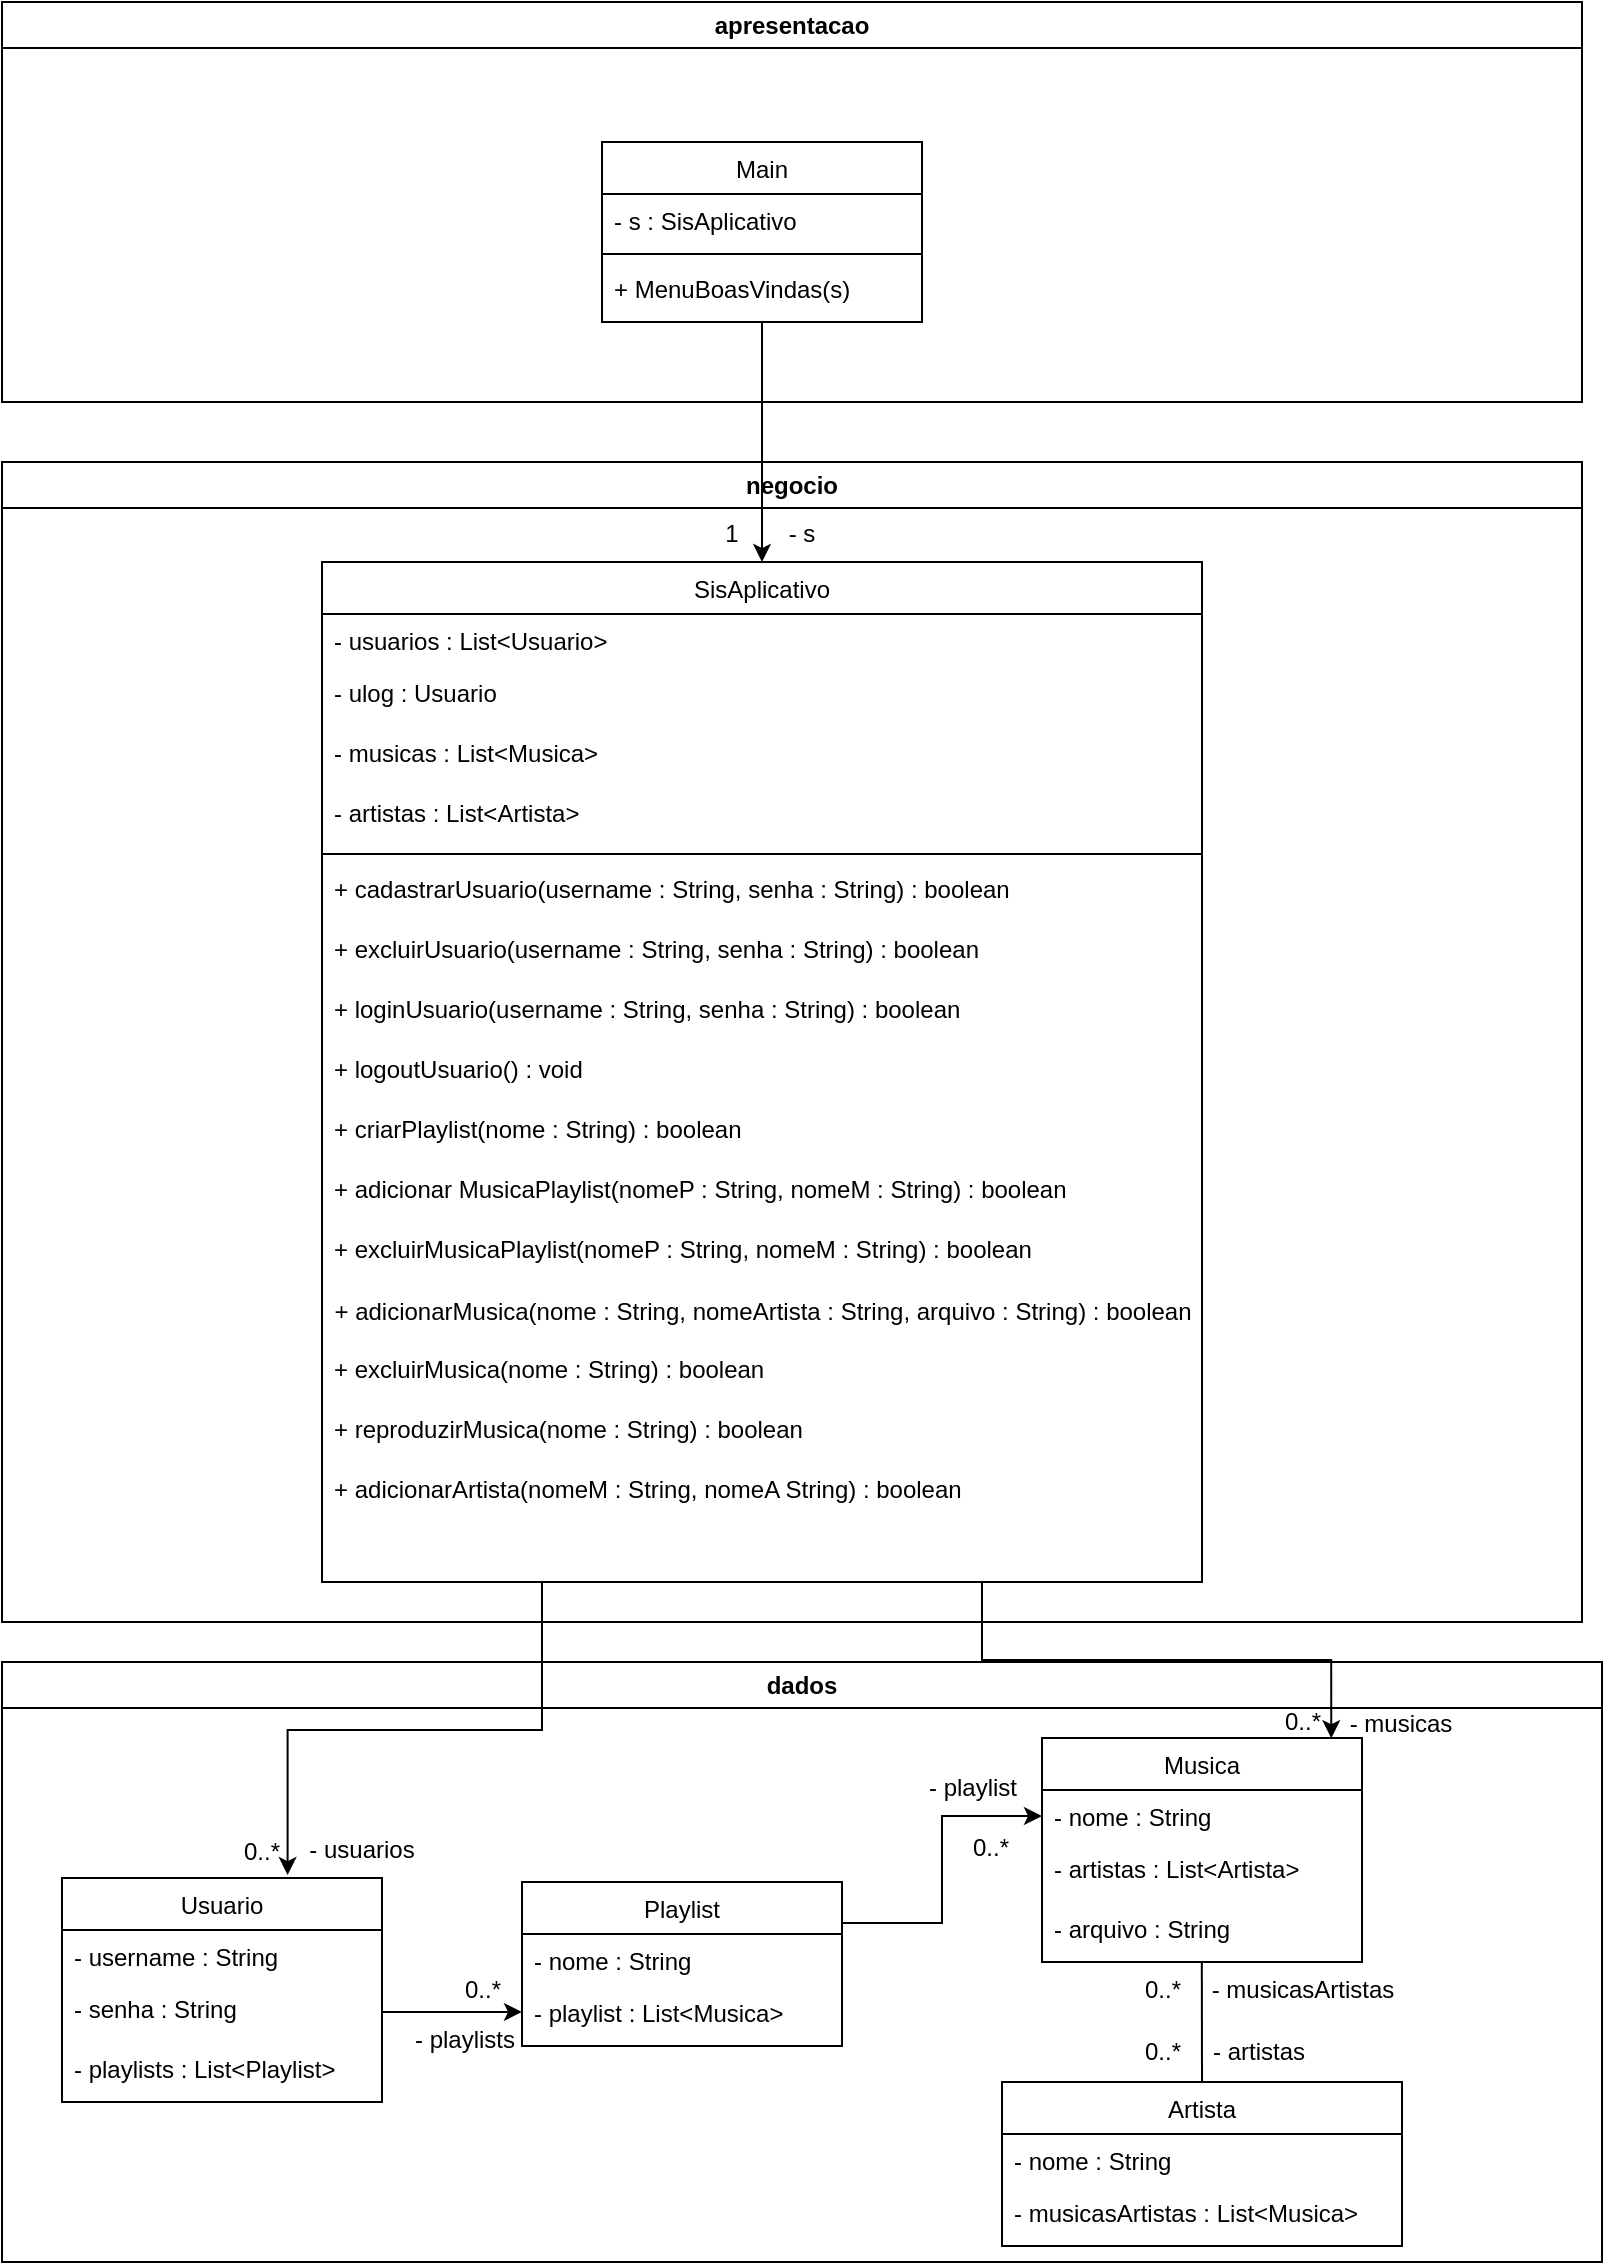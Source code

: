 <mxfile version="20.5.3" type="github">
  <diagram id="C5RBs43oDa-KdzZeNtuy" name="Page-1">
    <mxGraphModel dx="836" dy="466" grid="1" gridSize="10" guides="1" tooltips="1" connect="1" arrows="1" fold="1" page="1" pageScale="1" pageWidth="827" pageHeight="1169" math="0" shadow="0">
      <root>
        <mxCell id="WIyWlLk6GJQsqaUBKTNV-0" />
        <mxCell id="WIyWlLk6GJQsqaUBKTNV-1" parent="WIyWlLk6GJQsqaUBKTNV-0" />
        <mxCell id="aUtu-Hw8zfEPGe_YuFi0-15" value="dados" style="swimlane;whiteSpace=wrap;html=1;" vertex="1" parent="WIyWlLk6GJQsqaUBKTNV-1">
          <mxGeometry x="20" y="850" width="800" height="300" as="geometry" />
        </mxCell>
        <mxCell id="aUtu-Hw8zfEPGe_YuFi0-12" value="Musica" style="swimlane;fontStyle=0;align=center;verticalAlign=top;childLayout=stackLayout;horizontal=1;startSize=26;horizontalStack=0;resizeParent=1;resizeLast=0;collapsible=1;marginBottom=0;rounded=0;shadow=0;strokeWidth=1;" vertex="1" parent="aUtu-Hw8zfEPGe_YuFi0-15">
          <mxGeometry x="520" y="38" width="160" height="112" as="geometry">
            <mxRectangle x="340" y="380" width="170" height="26" as="alternateBounds" />
          </mxGeometry>
        </mxCell>
        <mxCell id="aUtu-Hw8zfEPGe_YuFi0-13" value="- nome : String" style="text;align=left;verticalAlign=top;spacingLeft=4;spacingRight=4;overflow=hidden;rotatable=0;points=[[0,0.5],[1,0.5]];portConstraint=eastwest;" vertex="1" parent="aUtu-Hw8zfEPGe_YuFi0-12">
          <mxGeometry y="26" width="160" height="26" as="geometry" />
        </mxCell>
        <mxCell id="aUtu-Hw8zfEPGe_YuFi0-30" value="- artistas : List&lt;Artista&gt;" style="text;align=left;verticalAlign=top;resizable=0;points=[];autosize=1;strokeColor=none;fillColor=none;spacingLeft=4;spacingRight=4;" vertex="1" parent="aUtu-Hw8zfEPGe_YuFi0-12">
          <mxGeometry y="52" width="160" height="30" as="geometry" />
        </mxCell>
        <mxCell id="aUtu-Hw8zfEPGe_YuFi0-31" value="- arquivo : String" style="text;align=left;verticalAlign=top;resizable=0;points=[];autosize=1;strokeColor=none;fillColor=none;spacingLeft=4;spacingRight=4;" vertex="1" parent="aUtu-Hw8zfEPGe_YuFi0-12">
          <mxGeometry y="82" width="160" height="30" as="geometry" />
        </mxCell>
        <mxCell id="aUtu-Hw8zfEPGe_YuFi0-123" style="edgeStyle=orthogonalEdgeStyle;rounded=0;orthogonalLoop=1;jettySize=auto;html=1;exitX=1;exitY=0.25;exitDx=0;exitDy=0;" edge="1" parent="aUtu-Hw8zfEPGe_YuFi0-15" source="aUtu-Hw8zfEPGe_YuFi0-9" target="aUtu-Hw8zfEPGe_YuFi0-13">
          <mxGeometry relative="1" as="geometry" />
        </mxCell>
        <mxCell id="aUtu-Hw8zfEPGe_YuFi0-9" value="Playlist" style="swimlane;fontStyle=0;align=center;verticalAlign=top;childLayout=stackLayout;horizontal=1;startSize=26;horizontalStack=0;resizeParent=1;resizeLast=0;collapsible=1;marginBottom=0;rounded=0;shadow=0;strokeWidth=1;" vertex="1" parent="aUtu-Hw8zfEPGe_YuFi0-15">
          <mxGeometry x="260" y="110" width="160" height="82" as="geometry">
            <mxRectangle x="340" y="380" width="170" height="26" as="alternateBounds" />
          </mxGeometry>
        </mxCell>
        <mxCell id="aUtu-Hw8zfEPGe_YuFi0-10" value="- nome : String" style="text;align=left;verticalAlign=top;spacingLeft=4;spacingRight=4;overflow=hidden;rotatable=0;points=[[0,0.5],[1,0.5]];portConstraint=eastwest;" vertex="1" parent="aUtu-Hw8zfEPGe_YuFi0-9">
          <mxGeometry y="26" width="160" height="26" as="geometry" />
        </mxCell>
        <mxCell id="aUtu-Hw8zfEPGe_YuFi0-32" value="- playlist : List&lt;Musica&gt;" style="text;align=left;verticalAlign=top;resizable=0;points=[];autosize=1;strokeColor=none;fillColor=none;spacingLeft=4;spacingRight=4;" vertex="1" parent="aUtu-Hw8zfEPGe_YuFi0-9">
          <mxGeometry y="52" width="160" height="30" as="geometry" />
        </mxCell>
        <mxCell id="aUtu-Hw8zfEPGe_YuFi0-6" value="Usuario" style="swimlane;fontStyle=0;align=center;verticalAlign=top;childLayout=stackLayout;horizontal=1;startSize=26;horizontalStack=0;resizeParent=1;resizeLast=0;collapsible=1;marginBottom=0;rounded=0;shadow=0;strokeWidth=1;" vertex="1" parent="aUtu-Hw8zfEPGe_YuFi0-15">
          <mxGeometry x="30" y="108" width="160" height="112" as="geometry">
            <mxRectangle x="340" y="380" width="170" height="26" as="alternateBounds" />
          </mxGeometry>
        </mxCell>
        <mxCell id="aUtu-Hw8zfEPGe_YuFi0-7" value="- username : String" style="text;align=left;verticalAlign=top;spacingLeft=4;spacingRight=4;overflow=hidden;rotatable=0;points=[[0,0.5],[1,0.5]];portConstraint=eastwest;" vertex="1" parent="aUtu-Hw8zfEPGe_YuFi0-6">
          <mxGeometry y="26" width="160" height="26" as="geometry" />
        </mxCell>
        <mxCell id="aUtu-Hw8zfEPGe_YuFi0-44" value="- senha : String&#xa;" style="text;align=left;verticalAlign=top;resizable=0;points=[];autosize=1;strokeColor=none;fillColor=none;spacingLeft=4;spacingRight=4;" vertex="1" parent="aUtu-Hw8zfEPGe_YuFi0-6">
          <mxGeometry y="52" width="160" height="30" as="geometry" />
        </mxCell>
        <mxCell id="aUtu-Hw8zfEPGe_YuFi0-45" value="- playlists : List&amp;lt;Playlist&amp;gt;" style="text;html=1;align=left;verticalAlign=top;resizable=0;points=[];autosize=1;strokeColor=none;fillColor=none;spacingLeft=4;spacingRight=4;" vertex="1" parent="aUtu-Hw8zfEPGe_YuFi0-6">
          <mxGeometry y="82" width="160" height="30" as="geometry" />
        </mxCell>
        <mxCell id="aUtu-Hw8zfEPGe_YuFi0-3" value="Artista" style="swimlane;fontStyle=0;align=center;verticalAlign=top;childLayout=stackLayout;horizontal=1;startSize=26;horizontalStack=0;resizeParent=1;resizeLast=0;collapsible=1;marginBottom=0;rounded=0;shadow=0;strokeWidth=1;" vertex="1" parent="aUtu-Hw8zfEPGe_YuFi0-15">
          <mxGeometry x="500" y="210" width="200" height="82" as="geometry">
            <mxRectangle x="340" y="380" width="170" height="26" as="alternateBounds" />
          </mxGeometry>
        </mxCell>
        <mxCell id="aUtu-Hw8zfEPGe_YuFi0-4" value="- nome : String " style="text;align=left;verticalAlign=top;spacingLeft=4;spacingRight=4;overflow=hidden;rotatable=0;points=[[0,0.5],[1,0.5]];portConstraint=eastwest;" vertex="1" parent="aUtu-Hw8zfEPGe_YuFi0-3">
          <mxGeometry y="26" width="200" height="26" as="geometry" />
        </mxCell>
        <mxCell id="aUtu-Hw8zfEPGe_YuFi0-24" value="- musicasArtistas : List&lt;Musica&gt;" style="text;align=left;verticalAlign=top;resizable=0;points=[];autosize=1;strokeColor=none;fillColor=none;spacingLeft=4;spacingRight=5;" vertex="1" parent="aUtu-Hw8zfEPGe_YuFi0-3">
          <mxGeometry y="52" width="200" height="30" as="geometry" />
        </mxCell>
        <mxCell id="aUtu-Hw8zfEPGe_YuFi0-91" value="0..*" style="text;align=center;verticalAlign=middle;resizable=0;points=[];autosize=1;strokeColor=none;fillColor=none;" vertex="1" parent="aUtu-Hw8zfEPGe_YuFi0-15">
          <mxGeometry x="110" y="79" width="40" height="30" as="geometry" />
        </mxCell>
        <mxCell id="aUtu-Hw8zfEPGe_YuFi0-92" value="- usuarios" style="text;align=center;verticalAlign=middle;resizable=0;points=[];autosize=1;strokeColor=none;fillColor=none;" vertex="1" parent="aUtu-Hw8zfEPGe_YuFi0-15">
          <mxGeometry x="140" y="78" width="80" height="30" as="geometry" />
        </mxCell>
        <mxCell id="aUtu-Hw8zfEPGe_YuFi0-109" value="0..*" style="text;html=1;align=center;verticalAlign=middle;resizable=0;points=[];autosize=1;strokeColor=none;fillColor=none;" vertex="1" parent="aUtu-Hw8zfEPGe_YuFi0-15">
          <mxGeometry x="474" y="78" width="40" height="30" as="geometry" />
        </mxCell>
        <mxCell id="aUtu-Hw8zfEPGe_YuFi0-110" value="- playlist" style="text;html=1;align=center;verticalAlign=middle;resizable=0;points=[];autosize=1;strokeColor=none;fillColor=none;" vertex="1" parent="aUtu-Hw8zfEPGe_YuFi0-15">
          <mxGeometry x="450" y="48" width="70" height="30" as="geometry" />
        </mxCell>
        <mxCell id="aUtu-Hw8zfEPGe_YuFi0-117" value="0..*" style="text;html=1;align=center;verticalAlign=middle;resizable=0;points=[];autosize=1;strokeColor=none;fillColor=none;" vertex="1" parent="aUtu-Hw8zfEPGe_YuFi0-15">
          <mxGeometry x="560" y="149" width="40" height="30" as="geometry" />
        </mxCell>
        <mxCell id="aUtu-Hw8zfEPGe_YuFi0-118" value="- musicasArtistas" style="text;html=1;align=center;verticalAlign=middle;resizable=0;points=[];autosize=1;strokeColor=none;fillColor=none;" vertex="1" parent="aUtu-Hw8zfEPGe_YuFi0-15">
          <mxGeometry x="590" y="149" width="120" height="30" as="geometry" />
        </mxCell>
        <mxCell id="aUtu-Hw8zfEPGe_YuFi0-121" value="- artistas" style="text;html=1;align=center;verticalAlign=middle;resizable=0;points=[];autosize=1;strokeColor=none;fillColor=none;spacingRight=-5;" vertex="1" parent="aUtu-Hw8zfEPGe_YuFi0-15">
          <mxGeometry x="595" y="180" width="60" height="30" as="geometry" />
        </mxCell>
        <mxCell id="aUtu-Hw8zfEPGe_YuFi0-120" value="0..*" style="text;html=1;align=center;verticalAlign=middle;resizable=0;points=[];autosize=1;strokeColor=none;fillColor=none;" vertex="1" parent="aUtu-Hw8zfEPGe_YuFi0-15">
          <mxGeometry x="560" y="180" width="40" height="30" as="geometry" />
        </mxCell>
        <mxCell id="aUtu-Hw8zfEPGe_YuFi0-129" style="edgeStyle=orthogonalEdgeStyle;rounded=0;orthogonalLoop=1;jettySize=auto;html=1;entryX=0;entryY=0.433;entryDx=0;entryDy=0;entryPerimeter=0;" edge="1" parent="aUtu-Hw8zfEPGe_YuFi0-15" source="aUtu-Hw8zfEPGe_YuFi0-44" target="aUtu-Hw8zfEPGe_YuFi0-32">
          <mxGeometry relative="1" as="geometry" />
        </mxCell>
        <mxCell id="aUtu-Hw8zfEPGe_YuFi0-132" value="" style="endArrow=none;html=1;rounded=0;exitX=0.5;exitY=0;exitDx=0;exitDy=0;" edge="1" parent="aUtu-Hw8zfEPGe_YuFi0-15" source="aUtu-Hw8zfEPGe_YuFi0-3">
          <mxGeometry width="50" height="50" relative="1" as="geometry">
            <mxPoint x="599.91" y="198" as="sourcePoint" />
            <mxPoint x="599.91" y="150" as="targetPoint" />
          </mxGeometry>
        </mxCell>
        <mxCell id="aUtu-Hw8zfEPGe_YuFi0-133" value="0..*" style="text;html=1;align=center;verticalAlign=middle;resizable=0;points=[];autosize=1;strokeColor=none;fillColor=none;" vertex="1" parent="aUtu-Hw8zfEPGe_YuFi0-15">
          <mxGeometry x="220" y="149" width="40" height="30" as="geometry" />
        </mxCell>
        <mxCell id="aUtu-Hw8zfEPGe_YuFi0-134" value="- playlists" style="text;html=1;align=center;verticalAlign=middle;resizable=0;points=[];autosize=1;strokeColor=none;fillColor=none;spacingRight=9;spacingTop=7;" vertex="1" parent="aUtu-Hw8zfEPGe_YuFi0-15">
          <mxGeometry x="195" y="170" width="80" height="30" as="geometry" />
        </mxCell>
        <mxCell id="aUtu-Hw8zfEPGe_YuFi0-145" value="- musicas" style="text;html=1;align=center;verticalAlign=middle;resizable=0;points=[];autosize=1;strokeColor=none;fillColor=none;spacingTop=-4;spacingRight=12;" vertex="1" parent="aUtu-Hw8zfEPGe_YuFi0-15">
          <mxGeometry x="665" y="23" width="80" height="20" as="geometry" />
        </mxCell>
        <mxCell id="aUtu-Hw8zfEPGe_YuFi0-16" value="negocio" style="swimlane;whiteSpace=wrap;html=1;startSize=23;" vertex="1" parent="WIyWlLk6GJQsqaUBKTNV-1">
          <mxGeometry x="20" y="250" width="790" height="580" as="geometry" />
        </mxCell>
        <mxCell id="aUtu-Hw8zfEPGe_YuFi0-0" value="SisAplicativo" style="swimlane;fontStyle=0;align=center;verticalAlign=top;childLayout=stackLayout;horizontal=1;startSize=26;horizontalStack=0;resizeParent=1;resizeLast=0;collapsible=1;marginBottom=0;rounded=0;shadow=0;strokeWidth=1;" vertex="1" parent="aUtu-Hw8zfEPGe_YuFi0-16">
          <mxGeometry x="160" y="50" width="440" height="510" as="geometry">
            <mxRectangle x="340" y="380" width="170" height="26" as="alternateBounds" />
          </mxGeometry>
        </mxCell>
        <mxCell id="aUtu-Hw8zfEPGe_YuFi0-1" value="- usuarios : List&lt;Usuario&gt;" style="text;align=left;verticalAlign=top;spacingLeft=4;spacingRight=4;overflow=hidden;rotatable=0;points=[[0,0.5],[1,0.5]];portConstraint=eastwest;" vertex="1" parent="aUtu-Hw8zfEPGe_YuFi0-0">
          <mxGeometry y="26" width="440" height="26" as="geometry" />
        </mxCell>
        <mxCell id="aUtu-Hw8zfEPGe_YuFi0-49" value="- ulog : Usuario" style="text;align=left;verticalAlign=top;resizable=0;points=[];autosize=1;strokeColor=none;fillColor=none;spacingLeft=4;spacingRight=4;" vertex="1" parent="aUtu-Hw8zfEPGe_YuFi0-0">
          <mxGeometry y="52" width="440" height="30" as="geometry" />
        </mxCell>
        <mxCell id="aUtu-Hw8zfEPGe_YuFi0-47" value="- musicas : List&lt;Musica&gt;" style="text;align=left;verticalAlign=top;resizable=0;points=[];autosize=1;strokeColor=none;fillColor=none;spacingLeft=4;spacingRight=4;" vertex="1" parent="aUtu-Hw8zfEPGe_YuFi0-0">
          <mxGeometry y="82" width="440" height="30" as="geometry" />
        </mxCell>
        <mxCell id="aUtu-Hw8zfEPGe_YuFi0-46" value="- artistas : List&lt;Artista&gt;" style="text;align=left;verticalAlign=top;resizable=0;points=[];autosize=1;strokeColor=none;fillColor=none;spacingLeft=4;spacingRight=4;" vertex="1" parent="aUtu-Hw8zfEPGe_YuFi0-0">
          <mxGeometry y="112" width="440" height="30" as="geometry" />
        </mxCell>
        <mxCell id="aUtu-Hw8zfEPGe_YuFi0-2" value="" style="line;html=1;strokeWidth=1;align=left;verticalAlign=middle;spacingTop=-1;spacingLeft=3;spacingRight=3;rotatable=0;labelPosition=right;points=[];portConstraint=eastwest;" vertex="1" parent="aUtu-Hw8zfEPGe_YuFi0-0">
          <mxGeometry y="142" width="440" height="8" as="geometry" />
        </mxCell>
        <mxCell id="aUtu-Hw8zfEPGe_YuFi0-51" value="+ cadastrarUsuario(username : String, senha : String) : boolean" style="text;align=left;verticalAlign=top;resizable=0;points=[];autosize=1;strokeColor=none;fillColor=none;spacingLeft=4;spacingRight=4;" vertex="1" parent="aUtu-Hw8zfEPGe_YuFi0-0">
          <mxGeometry y="150" width="440" height="30" as="geometry" />
        </mxCell>
        <mxCell id="aUtu-Hw8zfEPGe_YuFi0-52" value="+ excluirUsuario(username : String, senha : String) : boolean" style="text;align=left;verticalAlign=top;resizable=0;points=[];autosize=1;strokeColor=none;fillColor=none;spacingLeft=4;spacingRight=4;" vertex="1" parent="aUtu-Hw8zfEPGe_YuFi0-0">
          <mxGeometry y="180" width="440" height="30" as="geometry" />
        </mxCell>
        <mxCell id="aUtu-Hw8zfEPGe_YuFi0-53" value="+ loginUsuario(username : String, senha : String) : boolean" style="text;align=left;verticalAlign=top;resizable=0;points=[];autosize=1;strokeColor=none;fillColor=none;spacingLeft=4;spacingRight=4;" vertex="1" parent="aUtu-Hw8zfEPGe_YuFi0-0">
          <mxGeometry y="210" width="440" height="30" as="geometry" />
        </mxCell>
        <mxCell id="aUtu-Hw8zfEPGe_YuFi0-54" value="+ logoutUsuario() : void" style="text;align=left;verticalAlign=top;resizable=0;points=[];autosize=1;strokeColor=none;fillColor=none;spacingLeft=4;spacingRight=4;" vertex="1" parent="aUtu-Hw8zfEPGe_YuFi0-0">
          <mxGeometry y="240" width="440" height="30" as="geometry" />
        </mxCell>
        <mxCell id="aUtu-Hw8zfEPGe_YuFi0-55" value="+ criarPlaylist(nome : String) : boolean" style="text;align=left;verticalAlign=top;resizable=0;points=[];autosize=1;strokeColor=none;fillColor=none;spacingLeft=4;spacingRight=4;" vertex="1" parent="aUtu-Hw8zfEPGe_YuFi0-0">
          <mxGeometry y="270" width="440" height="30" as="geometry" />
        </mxCell>
        <mxCell id="aUtu-Hw8zfEPGe_YuFi0-56" value="+ adicionar MusicaPlaylist(nomeP : String, nomeM : String) : boolean" style="text;align=left;verticalAlign=top;resizable=0;points=[];autosize=1;strokeColor=none;fillColor=none;spacingLeft=4;spacingRight=4;" vertex="1" parent="aUtu-Hw8zfEPGe_YuFi0-0">
          <mxGeometry y="300" width="440" height="30" as="geometry" />
        </mxCell>
        <mxCell id="aUtu-Hw8zfEPGe_YuFi0-57" value="+ excluirMusicaPlaylist(nomeP : String, nomeM : String) : boolean" style="text;align=left;verticalAlign=top;resizable=0;points=[];autosize=1;strokeColor=none;fillColor=none;spacingLeft=4;spacingRight=4;" vertex="1" parent="aUtu-Hw8zfEPGe_YuFi0-0">
          <mxGeometry y="330" width="440" height="30" as="geometry" />
        </mxCell>
        <mxCell id="aUtu-Hw8zfEPGe_YuFi0-58" value="+ adicionarMusica(nome : String, nomeArtista : String, arquivo : String) : boolean" style="text;html=1;align=center;verticalAlign=middle;resizable=0;points=[];autosize=1;strokeColor=none;fillColor=none;" vertex="1" parent="aUtu-Hw8zfEPGe_YuFi0-0">
          <mxGeometry y="360" width="440" height="30" as="geometry" />
        </mxCell>
        <mxCell id="aUtu-Hw8zfEPGe_YuFi0-59" value="+ excluirMusica(nome : String) : boolean&#xa;" style="text;align=left;verticalAlign=top;resizable=0;points=[];autosize=1;strokeColor=none;fillColor=none;spacingLeft=4;spacingRight=4;" vertex="1" parent="aUtu-Hw8zfEPGe_YuFi0-0">
          <mxGeometry y="390" width="440" height="30" as="geometry" />
        </mxCell>
        <mxCell id="aUtu-Hw8zfEPGe_YuFi0-60" value="+ reproduzirMusica(nome : String) : boolean" style="text;align=left;verticalAlign=top;resizable=0;points=[];autosize=1;strokeColor=none;fillColor=none;spacingLeft=4;spacingRight=4;" vertex="1" parent="aUtu-Hw8zfEPGe_YuFi0-0">
          <mxGeometry y="420" width="440" height="30" as="geometry" />
        </mxCell>
        <mxCell id="aUtu-Hw8zfEPGe_YuFi0-61" value="+ adicionarArtista(nomeM : String, nomeA String) : boolean" style="text;align=left;verticalAlign=top;resizable=0;points=[];autosize=1;strokeColor=none;fillColor=none;spacingLeft=4;spacingRight=4;" vertex="1" parent="aUtu-Hw8zfEPGe_YuFi0-0">
          <mxGeometry y="450" width="440" height="30" as="geometry" />
        </mxCell>
        <mxCell id="aUtu-Hw8zfEPGe_YuFi0-87" value="1" style="text;align=center;verticalAlign=middle;resizable=0;points=[];autosize=1;strokeColor=none;fillColor=none;" vertex="1" parent="aUtu-Hw8zfEPGe_YuFi0-16">
          <mxGeometry x="350" y="20" width="30" height="30" as="geometry" />
        </mxCell>
        <mxCell id="aUtu-Hw8zfEPGe_YuFi0-88" value="- s" style="text;align=center;verticalAlign=middle;resizable=0;points=[];autosize=1;strokeColor=none;fillColor=none;" vertex="1" parent="aUtu-Hw8zfEPGe_YuFi0-16">
          <mxGeometry x="380" y="20" width="40" height="30" as="geometry" />
        </mxCell>
        <mxCell id="aUtu-Hw8zfEPGe_YuFi0-17" value="apresentacao" style="swimlane;whiteSpace=wrap;html=1;" vertex="1" parent="WIyWlLk6GJQsqaUBKTNV-1">
          <mxGeometry x="20" y="20" width="790" height="200" as="geometry" />
        </mxCell>
        <mxCell id="zkfFHV4jXpPFQw0GAbJ--13" value="Main" style="swimlane;fontStyle=0;align=center;verticalAlign=top;childLayout=stackLayout;horizontal=1;startSize=26;horizontalStack=0;resizeParent=1;resizeLast=0;collapsible=1;marginBottom=0;rounded=0;shadow=0;strokeWidth=1;" parent="aUtu-Hw8zfEPGe_YuFi0-17" vertex="1">
          <mxGeometry x="300" y="70" width="160" height="90" as="geometry">
            <mxRectangle x="340" y="380" width="170" height="26" as="alternateBounds" />
          </mxGeometry>
        </mxCell>
        <mxCell id="zkfFHV4jXpPFQw0GAbJ--14" value="- s : SisAplicativo" style="text;align=left;verticalAlign=top;spacingLeft=4;spacingRight=4;overflow=hidden;rotatable=0;points=[[0,0.5],[1,0.5]];portConstraint=eastwest;" parent="zkfFHV4jXpPFQw0GAbJ--13" vertex="1">
          <mxGeometry y="26" width="160" height="26" as="geometry" />
        </mxCell>
        <mxCell id="zkfFHV4jXpPFQw0GAbJ--15" value="" style="line;html=1;strokeWidth=1;align=left;verticalAlign=middle;spacingTop=-1;spacingLeft=3;spacingRight=3;rotatable=0;labelPosition=right;points=[];portConstraint=eastwest;" parent="zkfFHV4jXpPFQw0GAbJ--13" vertex="1">
          <mxGeometry y="52" width="160" height="8" as="geometry" />
        </mxCell>
        <mxCell id="aUtu-Hw8zfEPGe_YuFi0-20" value="+ MenuBoasVindas(s)" style="text;align=left;verticalAlign=top;resizable=0;points=[];autosize=1;strokeColor=none;fillColor=none;spacingLeft=4;spacingRight=4;" vertex="1" parent="zkfFHV4jXpPFQw0GAbJ--13">
          <mxGeometry y="60" width="160" height="30" as="geometry" />
        </mxCell>
        <mxCell id="aUtu-Hw8zfEPGe_YuFi0-89" style="edgeStyle=orthogonalEdgeStyle;rounded=0;orthogonalLoop=1;jettySize=auto;html=1;" edge="1" parent="WIyWlLk6GJQsqaUBKTNV-1" source="zkfFHV4jXpPFQw0GAbJ--13" target="aUtu-Hw8zfEPGe_YuFi0-0">
          <mxGeometry relative="1" as="geometry" />
        </mxCell>
        <mxCell id="aUtu-Hw8zfEPGe_YuFi0-141" style="edgeStyle=orthogonalEdgeStyle;rounded=0;orthogonalLoop=1;jettySize=auto;html=1;exitX=0.25;exitY=1;exitDx=0;exitDy=0;entryX=0.705;entryY=-0.013;entryDx=0;entryDy=0;entryPerimeter=0;" edge="1" parent="WIyWlLk6GJQsqaUBKTNV-1" source="aUtu-Hw8zfEPGe_YuFi0-0" target="aUtu-Hw8zfEPGe_YuFi0-6">
          <mxGeometry relative="1" as="geometry" />
        </mxCell>
        <mxCell id="aUtu-Hw8zfEPGe_YuFi0-143" style="edgeStyle=orthogonalEdgeStyle;rounded=0;orthogonalLoop=1;jettySize=auto;html=1;exitX=0.75;exitY=1;exitDx=0;exitDy=0;entryX=0.904;entryY=0.001;entryDx=0;entryDy=0;entryPerimeter=0;" edge="1" parent="WIyWlLk6GJQsqaUBKTNV-1" source="aUtu-Hw8zfEPGe_YuFi0-0" target="aUtu-Hw8zfEPGe_YuFi0-12">
          <mxGeometry relative="1" as="geometry" />
        </mxCell>
        <mxCell id="aUtu-Hw8zfEPGe_YuFi0-144" value="0..*" style="text;html=1;align=center;verticalAlign=middle;resizable=0;points=[];autosize=1;strokeColor=none;fillColor=none;" vertex="1" parent="WIyWlLk6GJQsqaUBKTNV-1">
          <mxGeometry x="650" y="865" width="40" height="30" as="geometry" />
        </mxCell>
      </root>
    </mxGraphModel>
  </diagram>
</mxfile>
